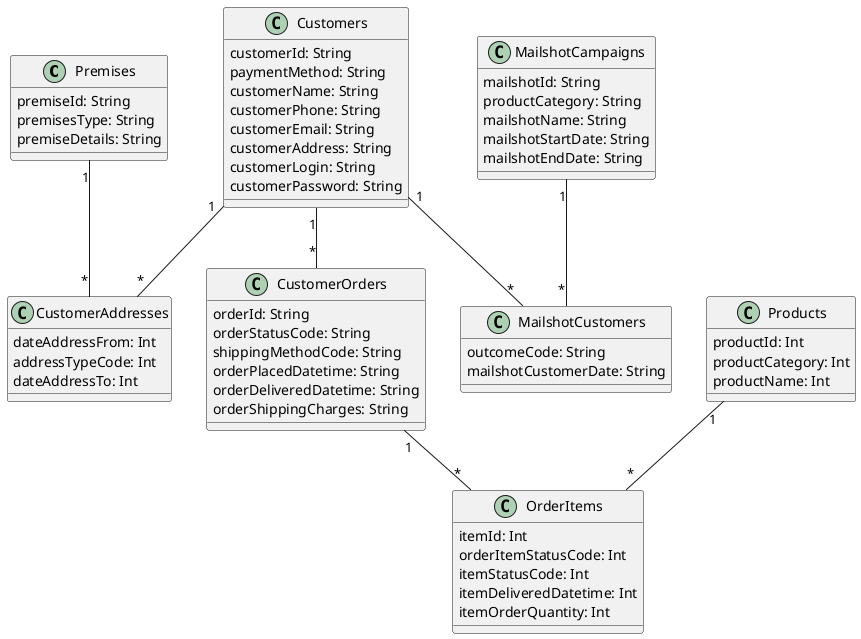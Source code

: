 @startuml "CustomersCampaignsEcommerce"


class Premises{
  premiseId: String
  premisesType: String
  premiseDetails: String
}

class Products{
  productId: Int
  productCategory: Int
  productName: Int
}

class Customers{
  customerId: String
  paymentMethod: String
  customerName: String
  customerPhone: String
  customerEmail: String
  customerAddress: String
  customerLogin: String
  customerPassword: String
}

class MailshotCampaigns{
  mailshotId: String
  productCategory: String
  mailshotName: String
  mailshotStartDate: String
  mailshotEndDate: String
}

class CustomerAddresses{
  dateAddressFrom: Int
  addressTypeCode: Int
  dateAddressTo: Int
}

class CustomerOrders{
  orderId: String
  orderStatusCode: String
  shippingMethodCode: String
  orderPlacedDatetime: String
  orderDeliveredDatetime: String
  orderShippingCharges: String
}

class MailshotCustomers{
  outcomeCode: String
  mailshotCustomerDate: String
}

class OrderItems{
  itemId: Int
  orderItemStatusCode: Int
  itemStatusCode: Int
  itemDeliveredDatetime: Int
  itemOrderQuantity: Int
}



Premises "1" -- "*" CustomerAddresses

Products "1" -- "*" OrderItems

Customers "1" -- "*" MailshotCustomers

Customers "1" -- "*" CustomerAddresses

Customers "1" -- "*" CustomerOrders

MailshotCampaigns "1" -- "*" MailshotCustomers

CustomerOrders "1" -- "*" OrderItems


@enduml